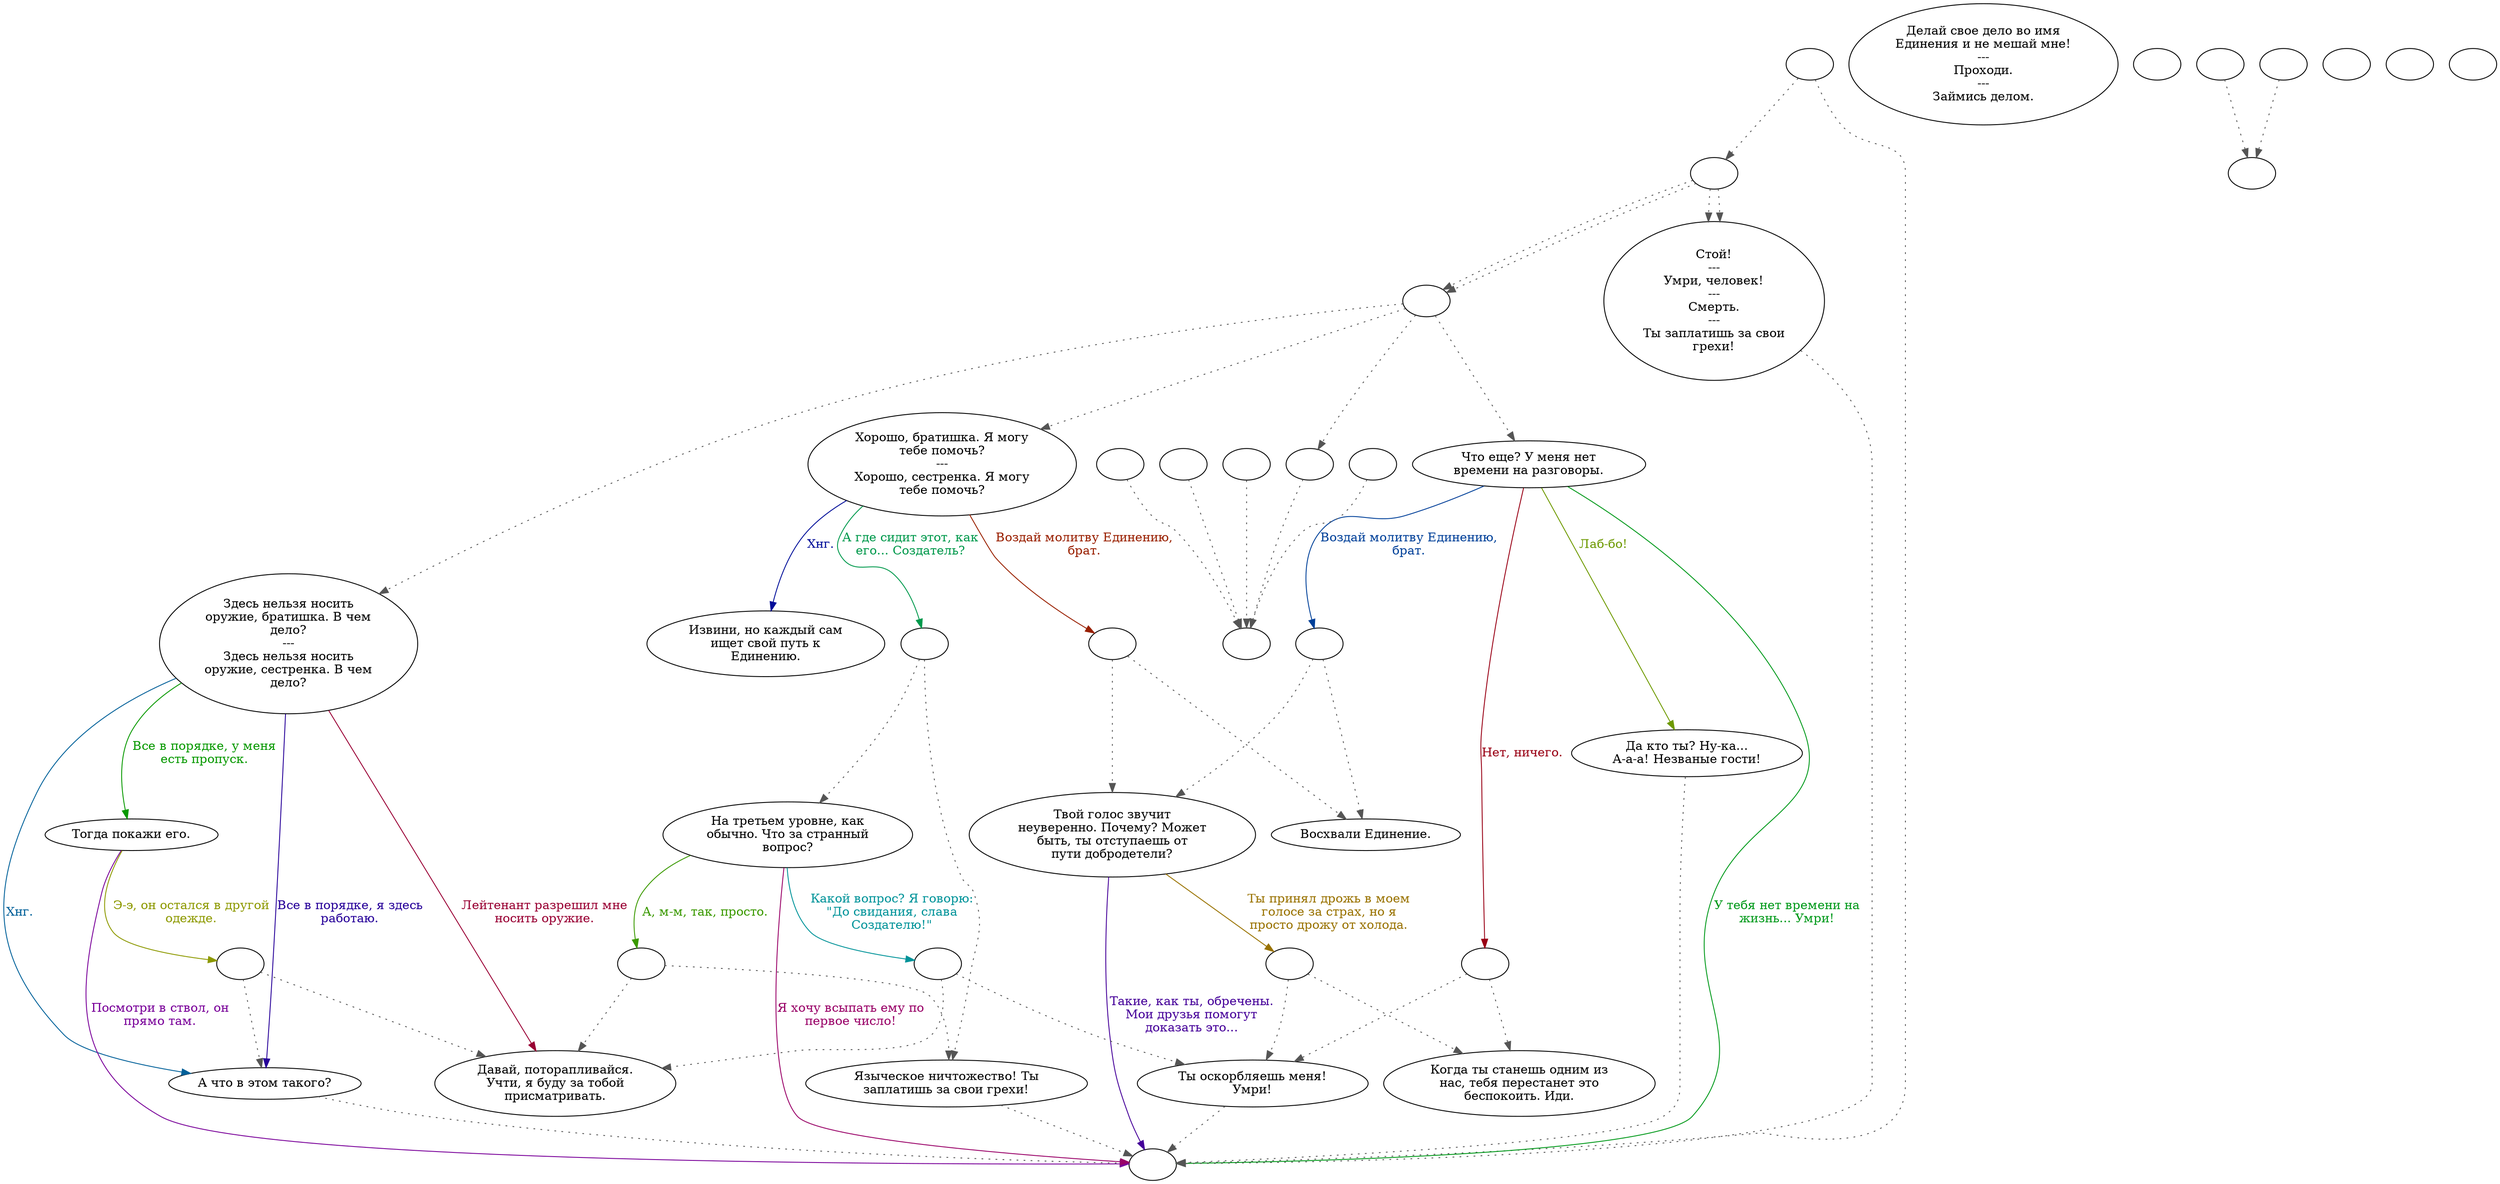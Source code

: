 digraph genmutan {
  "start" [style=filled       fillcolor="#FFFFFF"       color="#000000"]
  "start" -> "pre_dialogue" [style=dotted color="#555555"]
  "start" -> "mutancbt" [style=dotted color="#555555"]
  "start" [label=""]
  "do_dialogue" [style=filled       fillcolor="#FFFFFF"       color="#000000"]
  "do_dialogue" -> "get_reaction" [style=dotted color="#555555"]
  "do_dialogue" -> "mutan01" [style=dotted color="#555555"]
  "do_dialogue" -> "mutan13" [style=dotted color="#555555"]
  "do_dialogue" -> "mutan05" [style=dotted color="#555555"]
  "do_dialogue" [label=""]
  "pre_dialogue" [style=filled       fillcolor="#FFFFFF"       color="#000000"]
  "pre_dialogue" -> "do_dialogue" [style=dotted color="#555555"]
  "pre_dialogue" -> "mutan00" [style=dotted color="#555555"]
  "pre_dialogue" -> "do_dialogue" [style=dotted color="#555555"]
  "pre_dialogue" -> "mutan00" [style=dotted color="#555555"]
  "pre_dialogue" [label=""]
  "mutan00" [style=filled       fillcolor="#FFFFFF"       color="#000000"]
  "mutan00" -> "mutancbt" [style=dotted color="#555555"]
  "mutan00" [label="Стой!\n---\nУмри, человек!\n---\nСмерть.\n---\nТы заплатишь за свои\nгрехи!"]
  "mutan01" [style=filled       fillcolor="#FFFFFF"       color="#000000"]
  "mutan01" [label="Здесь нельзя носить\nоружие, братишка. В чем\nдело?\n---\nЗдесь нельзя носить\nоружие, сестренка. В чем\nдело?"]
  "mutan01" -> "mutan02" [label="Все в порядке, я здесь\nработаю." color="#260099" fontcolor="#260099"]
  "mutan01" -> "mutan03" [label="Все в порядке, у меня\nесть пропуск." color="#079900" fontcolor="#079900"]
  "mutan01" -> "mutan04" [label="Лейтенант разрешил мне\nносить оружие." color="#990033" fontcolor="#990033"]
  "mutan01" -> "mutan02" [label="Хнг." color="#006099" fontcolor="#006099"]
  "mutan02" [style=filled       fillcolor="#FFFFFF"       color="#000000"]
  "mutan02" -> "mutancbt" [style=dotted color="#555555"]
  "mutan02" [label="А что в этом такого?"]
  "mutan03" [style=filled       fillcolor="#FFFFFF"       color="#000000"]
  "mutan03" [label="Тогда покажи его."]
  "mutan03" -> "mutan03a" [label="Э-э, он остался в другой\nодежде." color="#8D9900" fontcolor="#8D9900"]
  "mutan03" -> "mutancbt" [label="Посмотри в ствол, он\nпрямо там." color="#790099" fontcolor="#790099"]
  "mutan03a" [style=filled       fillcolor="#FFFFFF"       color="#000000"]
  "mutan03a" -> "mutan04" [style=dotted color="#555555"]
  "mutan03a" -> "mutan02" [style=dotted color="#555555"]
  "mutan03a" [label=""]
  "mutan04" [style=filled       fillcolor="#FFFFFF"       color="#000000"]
  "mutan04" [label="Давай, поторапливайся.\nУчти, я буду за тобой\nприсматривать."]
  "mutan05" [style=filled       fillcolor="#FFFFFF"       color="#000000"]
  "mutan05" [label="Хорошо, братишка. Я могу\nтебе помочь?\n---\nХорошо, сестренка. Я могу\nтебе помочь?"]
  "mutan05" -> "mutan05a" [label="А где сидит этот, как\nего... Создатель?" color="#00994C" fontcolor="#00994C"]
  "mutan05" -> "mutan05b" [label="Воздай молитву Единению,\nбрат." color="#991F00" fontcolor="#991F00"]
  "mutan05" -> "mutan06" [label="Хнг." color="#000D99" fontcolor="#000D99"]
  "mutan05a" [style=filled       fillcolor="#FFFFFF"       color="#000000"]
  "mutan05a" -> "mutan08" [style=dotted color="#555555"]
  "mutan05a" -> "mutan07" [style=dotted color="#555555"]
  "mutan05a" [label=""]
  "mutan05b" [style=filled       fillcolor="#FFFFFF"       color="#000000"]
  "mutan05b" -> "mutan10" [style=dotted color="#555555"]
  "mutan05b" -> "mutan11" [style=dotted color="#555555"]
  "mutan05b" [label=""]
  "mutan06" [style=filled       fillcolor="#FFFFFF"       color="#000000"]
  "mutan06" [label="Извини, но каждый сам\nищет свой путь к\nЕдинению."]
  "mutan07" [style=filled       fillcolor="#FFFFFF"       color="#000000"]
  "mutan07" -> "mutancbt" [style=dotted color="#555555"]
  "mutan07" [label="Языческое ничтожество! Ты\nзаплатишь за свои грехи!"]
  "mutan08" [style=filled       fillcolor="#FFFFFF"       color="#000000"]
  "mutan08" [label="На третьем уровне, как\nобычно. Что за странный\nвопрос?"]
  "mutan08" -> "mutan08a" [label="А, м-м, так, просто." color="#3A9900" fontcolor="#3A9900"]
  "mutan08" -> "mutancbt" [label="Я хочу всыпать ему по\nпервое число!" color="#990067" fontcolor="#990067"]
  "mutan08" -> "mutan08b" [label="Какой вопрос? Я говорю:\n\"До свидания, слава\nСоздателю!\"" color="#009399" fontcolor="#009399"]
  "mutan08a" [style=filled       fillcolor="#FFFFFF"       color="#000000"]
  "mutan08a" -> "mutan04" [style=dotted color="#555555"]
  "mutan08a" -> "mutan07" [style=dotted color="#555555"]
  "mutan08a" [label=""]
  "mutan08b" [style=filled       fillcolor="#FFFFFF"       color="#000000"]
  "mutan08b" -> "mutan04" [style=dotted color="#555555"]
  "mutan08b" -> "mutan09" [style=dotted color="#555555"]
  "mutan08b" [label=""]
  "mutan09" [style=filled       fillcolor="#FFFFFF"       color="#000000"]
  "mutan09" -> "mutancbt" [style=dotted color="#555555"]
  "mutan09" [label="Ты оскорбляешь меня!\nУмри!"]
  "mutan10" [style=filled       fillcolor="#FFFFFF"       color="#000000"]
  "mutan10" [label="Восхвали Единение."]
  "mutan11" [style=filled       fillcolor="#FFFFFF"       color="#000000"]
  "mutan11" [label="Твой голос звучит\nнеуверенно. Почему? Может\nбыть, ты отступаешь от\nпути добродетели?"]
  "mutan11" -> "mutan11a" [label="Ты принял дрожь в моем\nголосе за страх, но я\nпросто дрожу от холода." color="#997200" fontcolor="#997200"]
  "mutan11" -> "mutancbt" [label="Такие, как ты, обречены.\nМои друзья помогут\nдоказать это..." color="#450099" fontcolor="#450099"]
  "mutan11a" [style=filled       fillcolor="#FFFFFF"       color="#000000"]
  "mutan11a" -> "mutan12" [style=dotted color="#555555"]
  "mutan11a" -> "mutan09" [style=dotted color="#555555"]
  "mutan11a" [label=""]
  "mutan12" [style=filled       fillcolor="#FFFFFF"       color="#000000"]
  "mutan12" [label="Когда ты станешь одним из\nнас, тебя перестанет это\nбеспокоить. Иди."]
  "mutan13" [style=filled       fillcolor="#FFFFFF"       color="#000000"]
  "mutan13" [label="Что еще? У меня нет\nвремени на разговоры."]
  "mutan13" -> "mutancbt" [label="У тебя нет времени на\nжизнь... Умри!" color="#009919" fontcolor="#009919"]
  "mutan13" -> "mutan13a" [label="Нет, ничего." color="#990014" fontcolor="#990014"]
  "mutan13" -> "mutan13b" [label="Воздай молитву Единению,\nбрат." color="#004099" fontcolor="#004099"]
  "mutan13" -> "mutan14" [label="Лаб-бо!" color="#6D9900" fontcolor="#6D9900"]
  "mutan13a" [style=filled       fillcolor="#FFFFFF"       color="#000000"]
  "mutan13a" -> "mutan12" [style=dotted color="#555555"]
  "mutan13a" -> "mutan09" [style=dotted color="#555555"]
  "mutan13a" [label=""]
  "mutan13b" [style=filled       fillcolor="#FFFFFF"       color="#000000"]
  "mutan13b" -> "mutan10" [style=dotted color="#555555"]
  "mutan13b" -> "mutan11" [style=dotted color="#555555"]
  "mutan13b" [label=""]
  "mutan14" [style=filled       fillcolor="#FFFFFF"       color="#000000"]
  "mutan14" -> "mutancbt" [style=dotted color="#555555"]
  "mutan14" [label="Да кто ты? Ну-ка...\nА-а-а! Незваные гости!"]
  "mutan15" [style=filled       fillcolor="#FFFFFF"       color="#000000"]
  "mutan15" [label="Делай свое дело во имя\nЕдинения и не мешай мне!\n---\nПроходи.\n---\nЗаймись делом."]
  "mutanend" [style=filled       fillcolor="#FFFFFF"       color="#000000"]
  "mutanend" [label=""]
  "mutancbt" [style=filled       fillcolor="#FFFFFF"       color="#000000"]
  "mutancbt" [label=""]
  "get_reaction" [style=filled       fillcolor="#FFFFFF"       color="#000000"]
  "get_reaction" -> "ReactToLevel" [style=dotted color="#555555"]
  "get_reaction" [label=""]
  "ReactToLevel" [style=filled       fillcolor="#FFFFFF"       color="#000000"]
  "ReactToLevel" [label=""]
  "LevelToReact" [style=filled       fillcolor="#FFFFFF"       color="#000000"]
  "LevelToReact" [label=""]
  "UpReact" [style=filled       fillcolor="#FFFFFF"       color="#000000"]
  "UpReact" -> "ReactToLevel" [style=dotted color="#555555"]
  "UpReact" [label=""]
  "DownReact" [style=filled       fillcolor="#FFFFFF"       color="#000000"]
  "DownReact" -> "ReactToLevel" [style=dotted color="#555555"]
  "DownReact" [label=""]
  "BottomReact" [style=filled       fillcolor="#FFFFFF"       color="#000000"]
  "BottomReact" [label=""]
  "TopReact" [style=filled       fillcolor="#FFFFFF"       color="#000000"]
  "TopReact" [label=""]
  "BigUpReact" [style=filled       fillcolor="#FFFFFF"       color="#000000"]
  "BigUpReact" -> "ReactToLevel" [style=dotted color="#555555"]
  "BigUpReact" [label=""]
  "BigDownReact" [style=filled       fillcolor="#FFFFFF"       color="#000000"]
  "BigDownReact" -> "ReactToLevel" [style=dotted color="#555555"]
  "BigDownReact" [label=""]
  "UpReactLevel" [style=filled       fillcolor="#FFFFFF"       color="#000000"]
  "UpReactLevel" -> "LevelToReact" [style=dotted color="#555555"]
  "UpReactLevel" [label=""]
  "DownReactLevel" [style=filled       fillcolor="#FFFFFF"       color="#000000"]
  "DownReactLevel" -> "LevelToReact" [style=dotted color="#555555"]
  "DownReactLevel" [label=""]
  "Goodbyes" [style=filled       fillcolor="#FFFFFF"       color="#000000"]
  "Goodbyes" [label=""]
}